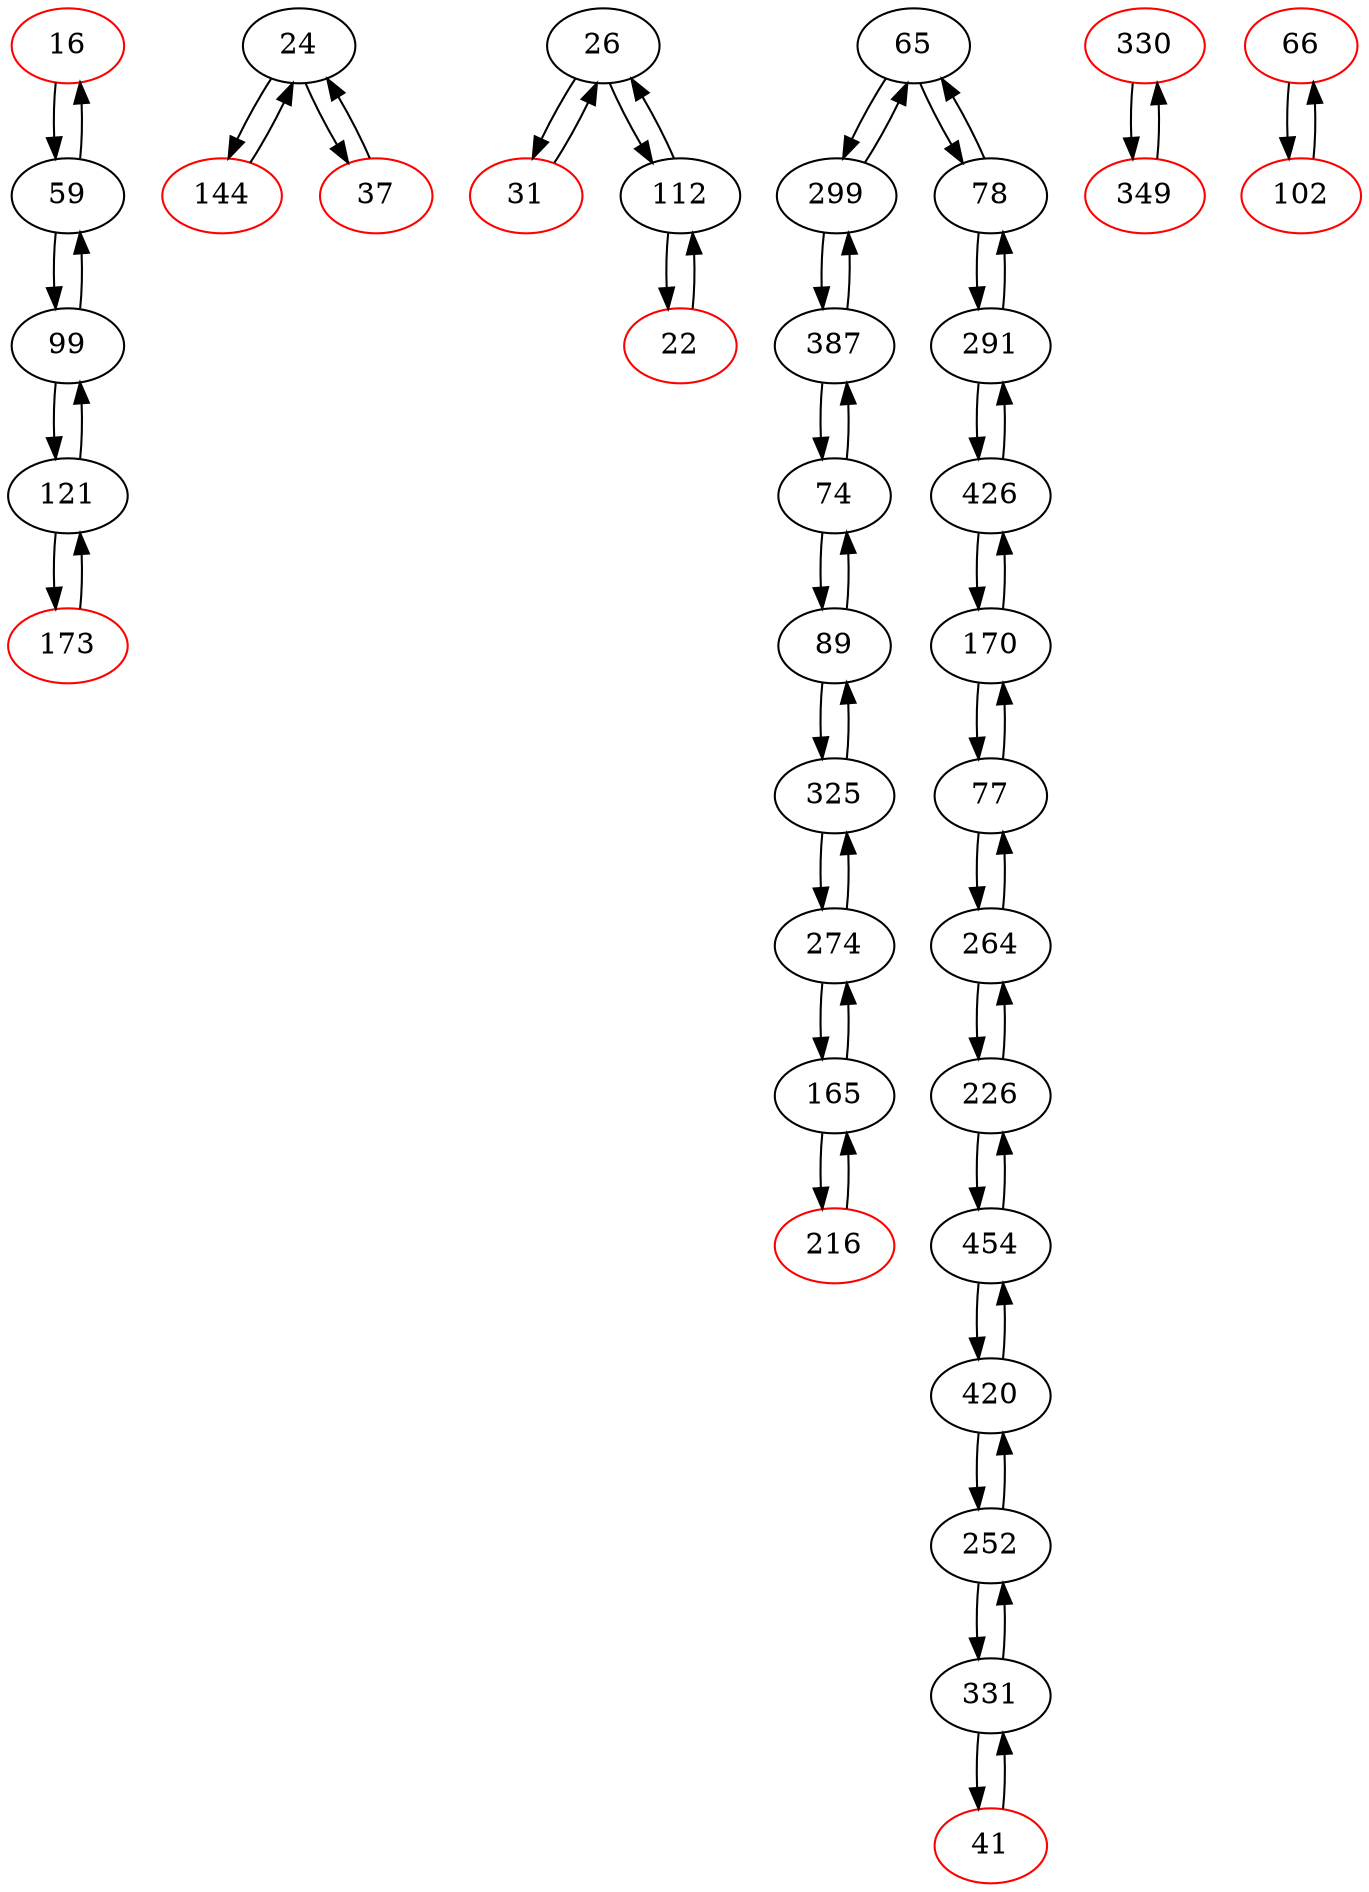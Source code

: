 digraph G {
16 -> 59;
24 -> 144;
26 -> 31;
59 -> 16;
65 -> 299;
74 -> 89;
77 -> 170;
78 -> 291;
89 -> 325;
99 -> 59;
112 -> 26;
121 -> 173;
165 -> 274;
170 -> 426;
216 -> 165;
226 -> 264;
252 -> 420;
264 -> 226;
274 -> 325;
291 -> 78;
299 -> 387;
325 -> 274;
330 -> 349;
331 -> 252;
387 -> 299;
420 -> 454;
426 -> 170;
454 -> 226;
22 -> 112;
24 -> 37;
26 -> 112;
31 -> 26;
37 -> 24;
41 -> 331;
59 -> 99;
65 -> 78;
66 -> 102;
74 -> 387;
77 -> 264;
78 -> 65;
89 -> 74;
99 -> 121;
102 -> 66;
112 -> 22;
121 -> 99;
144 -> 24;
165 -> 216;
170 -> 77;
173 -> 121;
226 -> 454;
252 -> 331;
264 -> 77;
274 -> 165;
291 -> 426;
299 -> 65;
325 -> 89;
331 -> 41;
349 -> 330;
387 -> 74;
420 -> 252;
426 -> 291;
454 -> 420;
16[color=red];
22[color=red];
24
26
31[color=red];
37[color=red];
41[color=red];
59
65
66[color=red];
74
77
78
89
99
102[color=red];
112
121
144[color=red];
165
170
173[color=red];
216[color=red];
226
252
264
274
291
299
325
330[color=red];
331
349[color=red];
387
420
426
454
}
